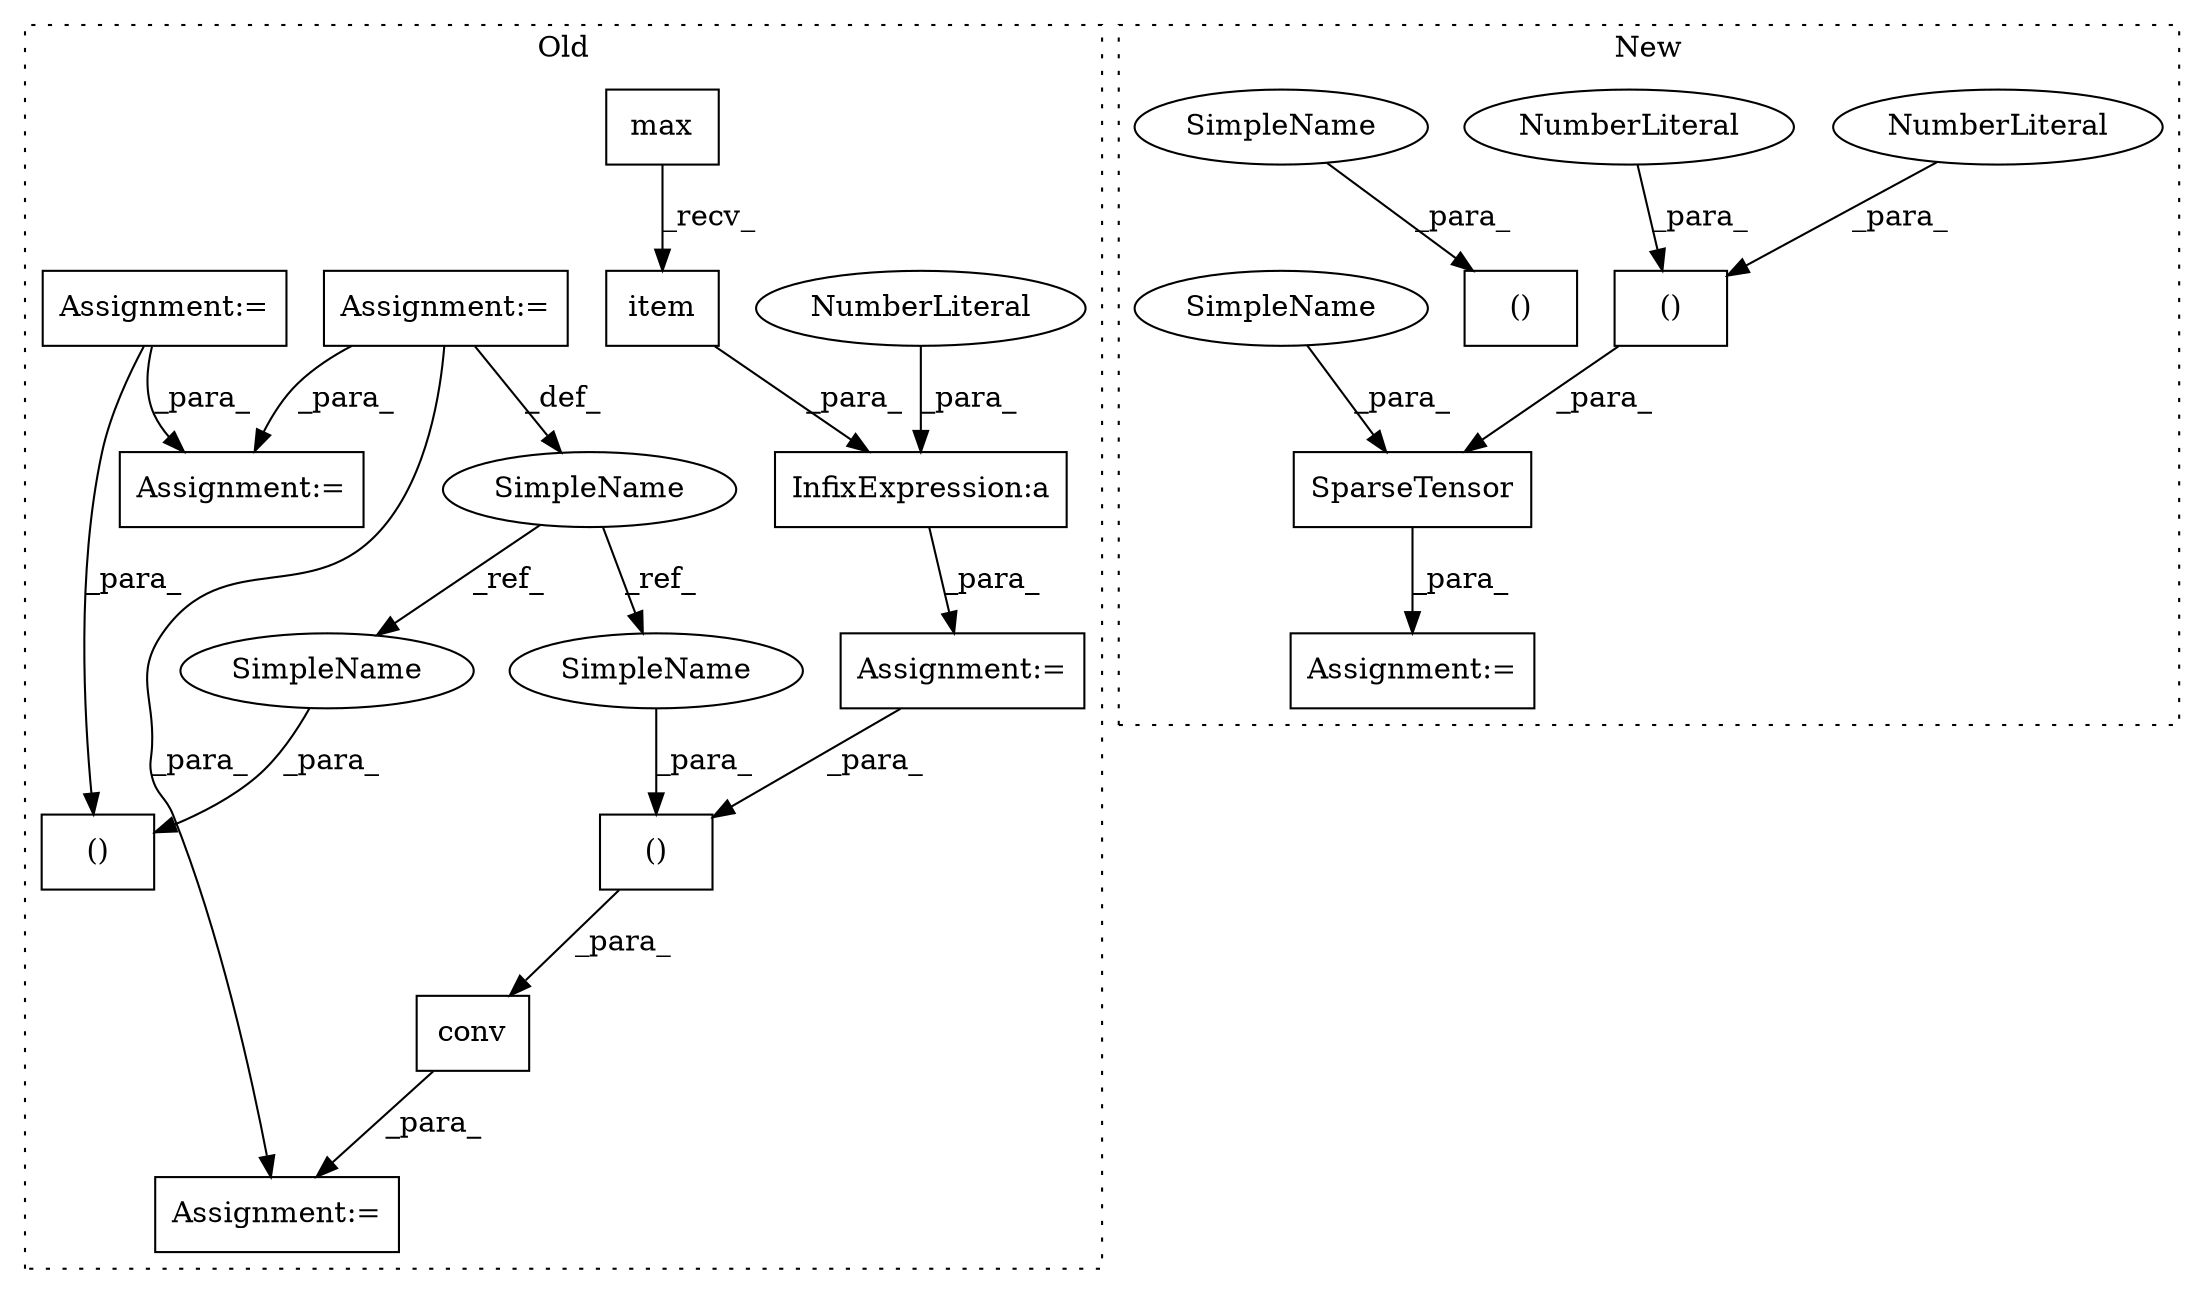 digraph G {
subgraph cluster0 {
1 [label="conv" a="32" s="1078,1095" l="5,1" shape="box"];
3 [label="InfixExpression:a" a="27" s="457" l="3" shape="box"];
5 [label="()" a="106" s="535" l="33" shape="box"];
6 [label="SimpleName" a="42" s="250" l="11" shape="ellipse"];
7 [label="()" a="106" s="285" l="36" shape="box"];
9 [label="item" a="32" s="451" l="6" shape="box"];
10 [label="NumberLiteral" a="34" s="460" l="1" shape="ellipse"];
13 [label="max" a="32" s="445" l="5" shape="box"];
15 [label="Assignment:=" a="7" s="250" l="11" shape="box"];
16 [label="Assignment:=" a="7" s="902" l="1" shape="box"];
17 [label="Assignment:=" a="7" s="432" l="1" shape="box"];
18 [label="Assignment:=" a="7" s="209" l="12" shape="box"];
19 [label="Assignment:=" a="7" s="1077" l="1" shape="box"];
22 [label="SimpleName" a="42" s="285" l="11" shape="ellipse"];
23 [label="SimpleName" a="42" s="557" l="11" shape="ellipse"];
label = "Old";
style="dotted";
}
subgraph cluster1 {
2 [label="SparseTensor" a="32" s="502,549" l="13,2" shape="box"];
4 [label="()" a="106" s="534" l="15" shape="box"];
8 [label="()" a="106" s="425" l="19" shape="box"];
11 [label="NumberLiteral" a="34" s="534" l="1" shape="ellipse"];
12 [label="NumberLiteral" a="34" s="548" l="1" shape="ellipse"];
14 [label="Assignment:=" a="7" s="561" l="1" shape="box"];
20 [label="SimpleName" a="42" s="441" l="3" shape="ellipse"];
21 [label="SimpleName" a="42" s="519" l="3" shape="ellipse"];
label = "New";
style="dotted";
}
1 -> 19 [label="_para_"];
2 -> 14 [label="_para_"];
3 -> 17 [label="_para_"];
4 -> 2 [label="_para_"];
5 -> 1 [label="_para_"];
6 -> 23 [label="_ref_"];
6 -> 22 [label="_ref_"];
9 -> 3 [label="_para_"];
10 -> 3 [label="_para_"];
11 -> 4 [label="_para_"];
12 -> 4 [label="_para_"];
13 -> 9 [label="_recv_"];
15 -> 19 [label="_para_"];
15 -> 6 [label="_def_"];
15 -> 16 [label="_para_"];
17 -> 5 [label="_para_"];
18 -> 7 [label="_para_"];
18 -> 16 [label="_para_"];
20 -> 8 [label="_para_"];
21 -> 2 [label="_para_"];
22 -> 7 [label="_para_"];
23 -> 5 [label="_para_"];
}
